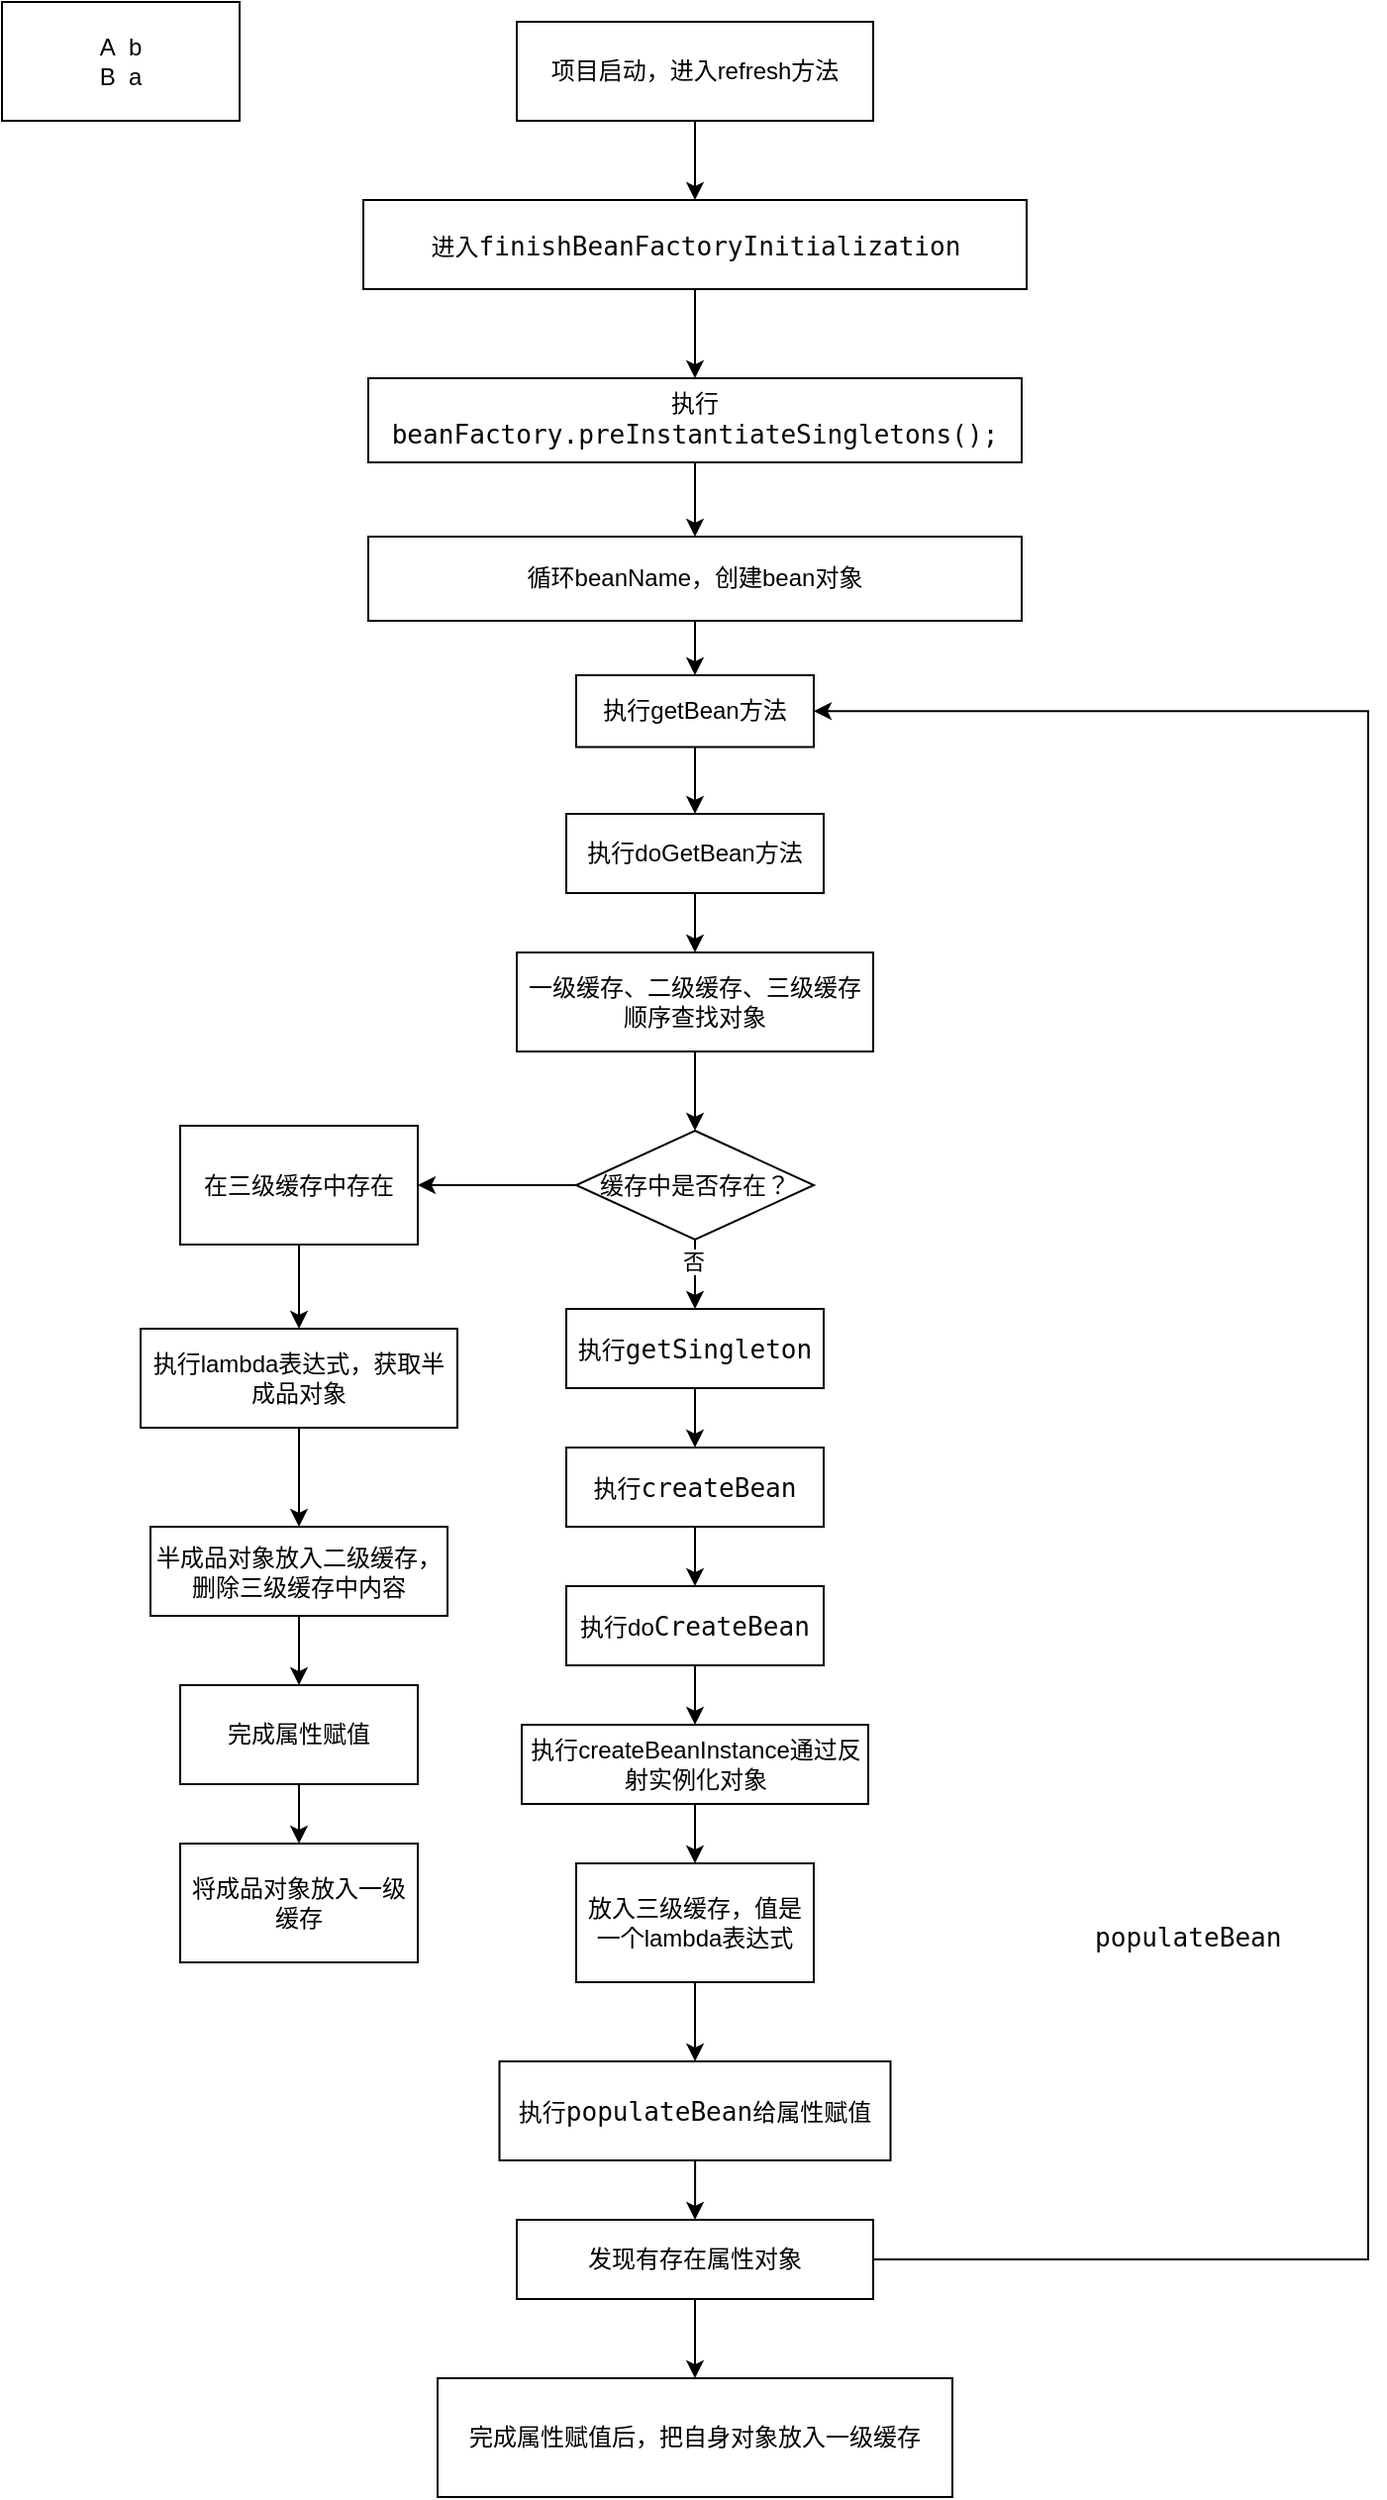 <mxfile version="26.0.16">
  <diagram name="第 1 页" id="ANqbU_2buo7pR-PzI18c">
    <mxGraphModel dx="1368" dy="885" grid="1" gridSize="10" guides="1" tooltips="1" connect="1" arrows="1" fold="1" page="1" pageScale="1" pageWidth="827" pageHeight="1169" math="0" shadow="0">
      <root>
        <mxCell id="0" />
        <mxCell id="1" parent="0" />
        <mxCell id="lSmxWSrF3-sh0lW9f_IQ-3" value="" style="edgeStyle=orthogonalEdgeStyle;rounded=0;orthogonalLoop=1;jettySize=auto;html=1;" edge="1" parent="1" source="lSmxWSrF3-sh0lW9f_IQ-1" target="lSmxWSrF3-sh0lW9f_IQ-2">
          <mxGeometry relative="1" as="geometry" />
        </mxCell>
        <mxCell id="lSmxWSrF3-sh0lW9f_IQ-1" value="项目启动，进入refresh方法" style="rounded=0;whiteSpace=wrap;html=1;" vertex="1" parent="1">
          <mxGeometry x="290" y="50" width="180" height="50" as="geometry" />
        </mxCell>
        <mxCell id="lSmxWSrF3-sh0lW9f_IQ-5" value="" style="edgeStyle=orthogonalEdgeStyle;rounded=0;orthogonalLoop=1;jettySize=auto;html=1;" edge="1" parent="1" source="lSmxWSrF3-sh0lW9f_IQ-2" target="lSmxWSrF3-sh0lW9f_IQ-4">
          <mxGeometry relative="1" as="geometry" />
        </mxCell>
        <mxCell id="lSmxWSrF3-sh0lW9f_IQ-2" value="&lt;span style=&quot;background-color: rgb(255, 255, 255); color: rgb(8, 8, 8);&quot;&gt;进入&lt;/span&gt;&lt;span style=&quot;font-family: &amp;quot;JetBrains Mono&amp;quot;, monospace; font-size: 9.8pt; background-color: rgb(255, 255, 255); color: rgb(8, 8, 8);&quot;&gt;finishBeanFactoryInitialization&lt;/span&gt;" style="whiteSpace=wrap;html=1;rounded=0;" vertex="1" parent="1">
          <mxGeometry x="212.5" y="140" width="335" height="45" as="geometry" />
        </mxCell>
        <mxCell id="lSmxWSrF3-sh0lW9f_IQ-7" value="" style="edgeStyle=orthogonalEdgeStyle;rounded=0;orthogonalLoop=1;jettySize=auto;html=1;" edge="1" parent="1" source="lSmxWSrF3-sh0lW9f_IQ-4" target="lSmxWSrF3-sh0lW9f_IQ-6">
          <mxGeometry relative="1" as="geometry" />
        </mxCell>
        <mxCell id="lSmxWSrF3-sh0lW9f_IQ-4" value="执行&lt;span style=&quot;font-family: &amp;quot;JetBrains Mono&amp;quot;, monospace; font-size: 9.8pt; background-color: rgb(255, 255, 255);&quot;&gt;beanFactory&lt;/span&gt;&lt;span style=&quot;font-family: &amp;quot;JetBrains Mono&amp;quot;, monospace; font-size: 9.8pt; background-color: rgb(255, 255, 255); color: rgb(8, 8, 8);&quot;&gt;.preInstantiateSingletons();&lt;/span&gt;" style="whiteSpace=wrap;html=1;rounded=0;" vertex="1" parent="1">
          <mxGeometry x="215" y="230" width="330" height="42.5" as="geometry" />
        </mxCell>
        <mxCell id="lSmxWSrF3-sh0lW9f_IQ-9" value="" style="edgeStyle=orthogonalEdgeStyle;rounded=0;orthogonalLoop=1;jettySize=auto;html=1;" edge="1" parent="1" source="lSmxWSrF3-sh0lW9f_IQ-6" target="lSmxWSrF3-sh0lW9f_IQ-8">
          <mxGeometry relative="1" as="geometry" />
        </mxCell>
        <mxCell id="lSmxWSrF3-sh0lW9f_IQ-6" value="循环beanName，创建bean对象" style="whiteSpace=wrap;html=1;rounded=0;" vertex="1" parent="1">
          <mxGeometry x="215" y="310" width="330" height="42.5" as="geometry" />
        </mxCell>
        <mxCell id="lSmxWSrF3-sh0lW9f_IQ-14" value="" style="edgeStyle=orthogonalEdgeStyle;rounded=0;orthogonalLoop=1;jettySize=auto;html=1;" edge="1" parent="1" source="lSmxWSrF3-sh0lW9f_IQ-8" target="lSmxWSrF3-sh0lW9f_IQ-12">
          <mxGeometry relative="1" as="geometry" />
        </mxCell>
        <mxCell id="lSmxWSrF3-sh0lW9f_IQ-8" value="执行getBean方法" style="whiteSpace=wrap;html=1;rounded=0;" vertex="1" parent="1">
          <mxGeometry x="320" y="380" width="120" height="36.25" as="geometry" />
        </mxCell>
        <mxCell id="lSmxWSrF3-sh0lW9f_IQ-16" value="" style="edgeStyle=orthogonalEdgeStyle;rounded=0;orthogonalLoop=1;jettySize=auto;html=1;" edge="1" parent="1" source="lSmxWSrF3-sh0lW9f_IQ-12" target="lSmxWSrF3-sh0lW9f_IQ-15">
          <mxGeometry relative="1" as="geometry" />
        </mxCell>
        <mxCell id="lSmxWSrF3-sh0lW9f_IQ-12" value="执行doGetBean方法" style="whiteSpace=wrap;html=1;rounded=0;" vertex="1" parent="1">
          <mxGeometry x="315" y="450" width="130" height="40" as="geometry" />
        </mxCell>
        <mxCell id="lSmxWSrF3-sh0lW9f_IQ-18" value="" style="edgeStyle=orthogonalEdgeStyle;rounded=0;orthogonalLoop=1;jettySize=auto;html=1;" edge="1" parent="1" source="lSmxWSrF3-sh0lW9f_IQ-15" target="lSmxWSrF3-sh0lW9f_IQ-17">
          <mxGeometry relative="1" as="geometry" />
        </mxCell>
        <mxCell id="lSmxWSrF3-sh0lW9f_IQ-15" value="一级缓存、&lt;span style=&quot;background-color: transparent; color: light-dark(rgb(0, 0, 0), rgb(255, 255, 255));&quot;&gt;二级缓存、&lt;/span&gt;&lt;span style=&quot;background-color: transparent; color: light-dark(rgb(0, 0, 0), rgb(255, 255, 255));&quot;&gt;三级缓存&lt;/span&gt;&lt;div&gt;顺序查找对象&lt;/div&gt;" style="whiteSpace=wrap;html=1;rounded=0;" vertex="1" parent="1">
          <mxGeometry x="290" y="520" width="180" height="50" as="geometry" />
        </mxCell>
        <mxCell id="lSmxWSrF3-sh0lW9f_IQ-20" value="" style="edgeStyle=orthogonalEdgeStyle;rounded=0;orthogonalLoop=1;jettySize=auto;html=1;" edge="1" parent="1" source="lSmxWSrF3-sh0lW9f_IQ-17" target="lSmxWSrF3-sh0lW9f_IQ-19">
          <mxGeometry relative="1" as="geometry" />
        </mxCell>
        <mxCell id="lSmxWSrF3-sh0lW9f_IQ-21" value="否" style="edgeLabel;html=1;align=center;verticalAlign=middle;resizable=0;points=[];" vertex="1" connectable="0" parent="lSmxWSrF3-sh0lW9f_IQ-20">
          <mxGeometry x="-0.528" y="-1" relative="1" as="geometry">
            <mxPoint as="offset" />
          </mxGeometry>
        </mxCell>
        <mxCell id="lSmxWSrF3-sh0lW9f_IQ-44" value="" style="edgeStyle=orthogonalEdgeStyle;rounded=0;orthogonalLoop=1;jettySize=auto;html=1;" edge="1" parent="1" source="lSmxWSrF3-sh0lW9f_IQ-17" target="lSmxWSrF3-sh0lW9f_IQ-43">
          <mxGeometry relative="1" as="geometry" />
        </mxCell>
        <mxCell id="lSmxWSrF3-sh0lW9f_IQ-17" value="缓存中是否存在？" style="rhombus;whiteSpace=wrap;html=1;rounded=0;" vertex="1" parent="1">
          <mxGeometry x="320" y="610" width="120" height="55" as="geometry" />
        </mxCell>
        <mxCell id="lSmxWSrF3-sh0lW9f_IQ-26" value="" style="edgeStyle=orthogonalEdgeStyle;rounded=0;orthogonalLoop=1;jettySize=auto;html=1;" edge="1" parent="1" source="lSmxWSrF3-sh0lW9f_IQ-19" target="lSmxWSrF3-sh0lW9f_IQ-25">
          <mxGeometry relative="1" as="geometry" />
        </mxCell>
        <mxCell id="lSmxWSrF3-sh0lW9f_IQ-19" value="执行&lt;span style=&quot;font-family: &amp;quot;JetBrains Mono&amp;quot;, monospace; font-size: 9.8pt; background-color: rgb(255, 255, 255); color: rgb(8, 8, 8);&quot;&gt;getSingleton&lt;/span&gt;" style="whiteSpace=wrap;html=1;rounded=0;" vertex="1" parent="1">
          <mxGeometry x="315" y="700" width="130" height="40" as="geometry" />
        </mxCell>
        <mxCell id="lSmxWSrF3-sh0lW9f_IQ-28" value="" style="edgeStyle=orthogonalEdgeStyle;rounded=0;orthogonalLoop=1;jettySize=auto;html=1;" edge="1" parent="1" source="lSmxWSrF3-sh0lW9f_IQ-25" target="lSmxWSrF3-sh0lW9f_IQ-27">
          <mxGeometry relative="1" as="geometry" />
        </mxCell>
        <mxCell id="lSmxWSrF3-sh0lW9f_IQ-25" value="执行&lt;span style=&quot;font-family: &amp;quot;JetBrains Mono&amp;quot;, monospace; font-size: 9.8pt; background-color: rgb(255, 255, 255); color: rgb(8, 8, 8);&quot;&gt;createBean&lt;/span&gt;" style="whiteSpace=wrap;html=1;rounded=0;" vertex="1" parent="1">
          <mxGeometry x="315" y="770" width="130" height="40" as="geometry" />
        </mxCell>
        <mxCell id="lSmxWSrF3-sh0lW9f_IQ-30" value="" style="edgeStyle=orthogonalEdgeStyle;rounded=0;orthogonalLoop=1;jettySize=auto;html=1;" edge="1" parent="1" source="lSmxWSrF3-sh0lW9f_IQ-27" target="lSmxWSrF3-sh0lW9f_IQ-29">
          <mxGeometry relative="1" as="geometry" />
        </mxCell>
        <mxCell id="lSmxWSrF3-sh0lW9f_IQ-27" value="执行do&lt;span style=&quot;font-family: &amp;quot;JetBrains Mono&amp;quot;, monospace; font-size: 9.8pt; background-color: rgb(255, 255, 255); color: rgb(8, 8, 8);&quot;&gt;CreateBean&lt;/span&gt;" style="whiteSpace=wrap;html=1;rounded=0;" vertex="1" parent="1">
          <mxGeometry x="315" y="840" width="130" height="40" as="geometry" />
        </mxCell>
        <mxCell id="lSmxWSrF3-sh0lW9f_IQ-39" value="" style="edgeStyle=orthogonalEdgeStyle;rounded=0;orthogonalLoop=1;jettySize=auto;html=1;" edge="1" parent="1" source="lSmxWSrF3-sh0lW9f_IQ-29" target="lSmxWSrF3-sh0lW9f_IQ-38">
          <mxGeometry relative="1" as="geometry" />
        </mxCell>
        <mxCell id="lSmxWSrF3-sh0lW9f_IQ-29" value="执行createBeanInstance通过反射实例化对象" style="whiteSpace=wrap;html=1;rounded=0;" vertex="1" parent="1">
          <mxGeometry x="292.5" y="910" width="175" height="40" as="geometry" />
        </mxCell>
        <mxCell id="lSmxWSrF3-sh0lW9f_IQ-31" value="&lt;div style=&quot;background-color:#ffffff;color:#080808&quot;&gt;&lt;pre style=&quot;font-family:&#39;JetBrains Mono&#39;,monospace;font-size:9.8pt;&quot;&gt;populateBean&lt;/pre&gt;&lt;/div&gt;" style="text;whiteSpace=wrap;html=1;" vertex="1" parent="1">
          <mxGeometry x="580" y="990" width="130" height="70" as="geometry" />
        </mxCell>
        <mxCell id="lSmxWSrF3-sh0lW9f_IQ-36" value="" style="edgeStyle=orthogonalEdgeStyle;rounded=0;orthogonalLoop=1;jettySize=auto;html=1;" edge="1" parent="1" source="lSmxWSrF3-sh0lW9f_IQ-32" target="lSmxWSrF3-sh0lW9f_IQ-35">
          <mxGeometry relative="1" as="geometry" />
        </mxCell>
        <mxCell id="lSmxWSrF3-sh0lW9f_IQ-32" value="执行&lt;span style=&quot;color: rgb(8, 8, 8); font-family: &amp;quot;JetBrains Mono&amp;quot;, monospace; font-size: 9.8pt; text-align: left; background-color: transparent;&quot;&gt;populateBean&lt;/span&gt;&lt;span style=&quot;background-color: transparent; color: light-dark(rgb(0, 0, 0), rgb(255, 255, 255));&quot;&gt;给属性赋值&lt;/span&gt;" style="whiteSpace=wrap;html=1;rounded=0;" vertex="1" parent="1">
          <mxGeometry x="281.25" y="1080" width="197.5" height="50" as="geometry" />
        </mxCell>
        <mxCell id="lSmxWSrF3-sh0lW9f_IQ-33" value="A&amp;nbsp; b&lt;div&gt;B&amp;nbsp; a&lt;/div&gt;" style="rounded=0;whiteSpace=wrap;html=1;" vertex="1" parent="1">
          <mxGeometry x="30" y="40" width="120" height="60" as="geometry" />
        </mxCell>
        <mxCell id="lSmxWSrF3-sh0lW9f_IQ-37" style="edgeStyle=orthogonalEdgeStyle;rounded=0;orthogonalLoop=1;jettySize=auto;html=1;exitX=1;exitY=0.5;exitDx=0;exitDy=0;entryX=1;entryY=0.5;entryDx=0;entryDy=0;" edge="1" parent="1" source="lSmxWSrF3-sh0lW9f_IQ-35" target="lSmxWSrF3-sh0lW9f_IQ-8">
          <mxGeometry relative="1" as="geometry">
            <Array as="points">
              <mxPoint x="720" y="1180" />
              <mxPoint x="720" y="398" />
            </Array>
          </mxGeometry>
        </mxCell>
        <mxCell id="lSmxWSrF3-sh0lW9f_IQ-58" value="" style="edgeStyle=orthogonalEdgeStyle;rounded=0;orthogonalLoop=1;jettySize=auto;html=1;" edge="1" parent="1" source="lSmxWSrF3-sh0lW9f_IQ-35" target="lSmxWSrF3-sh0lW9f_IQ-57">
          <mxGeometry relative="1" as="geometry" />
        </mxCell>
        <mxCell id="lSmxWSrF3-sh0lW9f_IQ-35" value="发现有存在属性对象" style="whiteSpace=wrap;html=1;rounded=0;" vertex="1" parent="1">
          <mxGeometry x="290" y="1160" width="180" height="40" as="geometry" />
        </mxCell>
        <mxCell id="lSmxWSrF3-sh0lW9f_IQ-41" style="edgeStyle=orthogonalEdgeStyle;rounded=0;orthogonalLoop=1;jettySize=auto;html=1;exitX=0.5;exitY=1;exitDx=0;exitDy=0;" edge="1" parent="1" source="lSmxWSrF3-sh0lW9f_IQ-38" target="lSmxWSrF3-sh0lW9f_IQ-32">
          <mxGeometry relative="1" as="geometry" />
        </mxCell>
        <mxCell id="lSmxWSrF3-sh0lW9f_IQ-38" value="放入三级缓存，值是一个lambda表达式" style="rounded=0;whiteSpace=wrap;html=1;" vertex="1" parent="1">
          <mxGeometry x="320" y="980" width="120" height="60" as="geometry" />
        </mxCell>
        <mxCell id="lSmxWSrF3-sh0lW9f_IQ-46" value="" style="edgeStyle=orthogonalEdgeStyle;rounded=0;orthogonalLoop=1;jettySize=auto;html=1;" edge="1" parent="1" source="lSmxWSrF3-sh0lW9f_IQ-43" target="lSmxWSrF3-sh0lW9f_IQ-45">
          <mxGeometry relative="1" as="geometry" />
        </mxCell>
        <mxCell id="lSmxWSrF3-sh0lW9f_IQ-43" value="在三级缓存中存在" style="whiteSpace=wrap;html=1;rounded=0;" vertex="1" parent="1">
          <mxGeometry x="120" y="607.5" width="120" height="60" as="geometry" />
        </mxCell>
        <mxCell id="lSmxWSrF3-sh0lW9f_IQ-48" value="" style="edgeStyle=orthogonalEdgeStyle;rounded=0;orthogonalLoop=1;jettySize=auto;html=1;" edge="1" parent="1" source="lSmxWSrF3-sh0lW9f_IQ-45" target="lSmxWSrF3-sh0lW9f_IQ-47">
          <mxGeometry relative="1" as="geometry" />
        </mxCell>
        <mxCell id="lSmxWSrF3-sh0lW9f_IQ-45" value="执行lambda表达式，获取半成品对象" style="whiteSpace=wrap;html=1;rounded=0;" vertex="1" parent="1">
          <mxGeometry x="100" y="710" width="160" height="50" as="geometry" />
        </mxCell>
        <mxCell id="lSmxWSrF3-sh0lW9f_IQ-50" value="" style="edgeStyle=orthogonalEdgeStyle;rounded=0;orthogonalLoop=1;jettySize=auto;html=1;" edge="1" parent="1" source="lSmxWSrF3-sh0lW9f_IQ-47" target="lSmxWSrF3-sh0lW9f_IQ-49">
          <mxGeometry relative="1" as="geometry" />
        </mxCell>
        <mxCell id="lSmxWSrF3-sh0lW9f_IQ-47" value="半成品对象放入二级缓存，删除三级缓存中内容" style="whiteSpace=wrap;html=1;rounded=0;" vertex="1" parent="1">
          <mxGeometry x="105" y="810" width="150" height="45" as="geometry" />
        </mxCell>
        <mxCell id="lSmxWSrF3-sh0lW9f_IQ-52" value="" style="edgeStyle=orthogonalEdgeStyle;rounded=0;orthogonalLoop=1;jettySize=auto;html=1;" edge="1" parent="1" source="lSmxWSrF3-sh0lW9f_IQ-49" target="lSmxWSrF3-sh0lW9f_IQ-51">
          <mxGeometry relative="1" as="geometry" />
        </mxCell>
        <mxCell id="lSmxWSrF3-sh0lW9f_IQ-49" value="完成属性赋值" style="whiteSpace=wrap;html=1;rounded=0;" vertex="1" parent="1">
          <mxGeometry x="120" y="890" width="120" height="50" as="geometry" />
        </mxCell>
        <mxCell id="lSmxWSrF3-sh0lW9f_IQ-51" value="将成品对象放入一级缓存" style="whiteSpace=wrap;html=1;rounded=0;" vertex="1" parent="1">
          <mxGeometry x="120" y="970" width="120" height="60" as="geometry" />
        </mxCell>
        <mxCell id="lSmxWSrF3-sh0lW9f_IQ-57" value="完成属性赋值后，把自身对象放入一级缓存" style="whiteSpace=wrap;html=1;rounded=0;" vertex="1" parent="1">
          <mxGeometry x="250" y="1240" width="260" height="60" as="geometry" />
        </mxCell>
      </root>
    </mxGraphModel>
  </diagram>
</mxfile>
